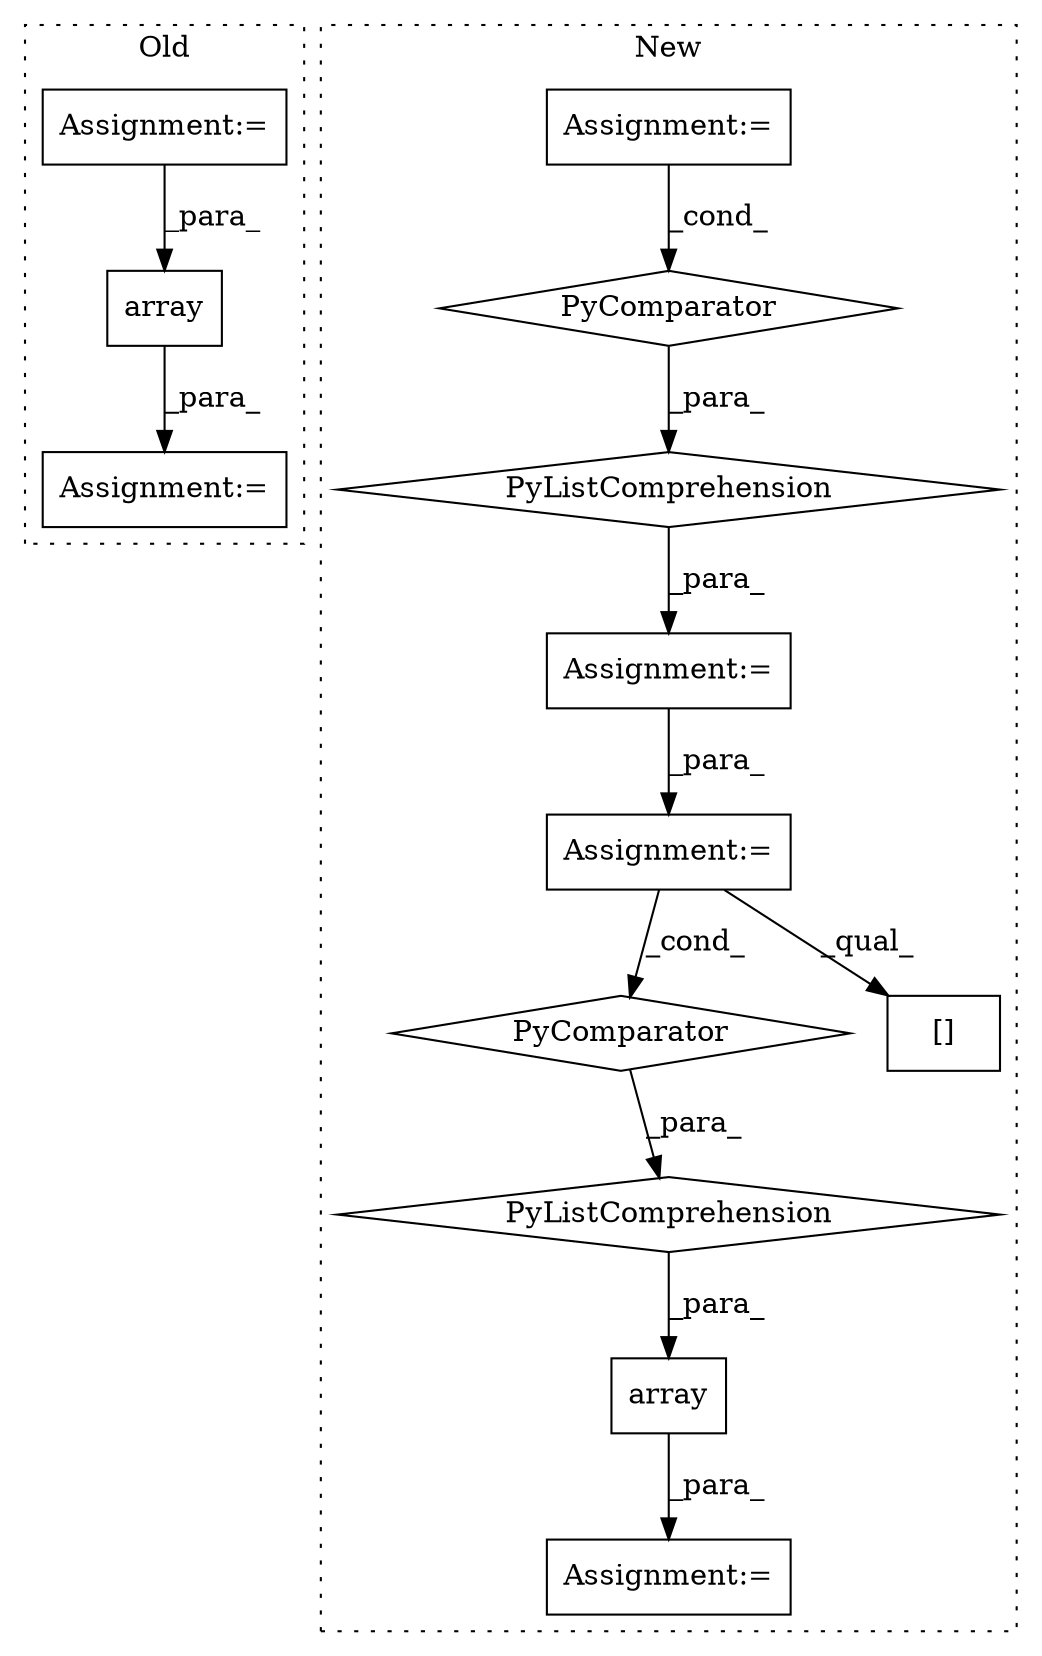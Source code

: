 digraph G {
subgraph cluster0 {
1 [label="array" a="32" s="3585,3622" l="6,1" shape="box"];
7 [label="Assignment:=" a="7" s="3696" l="1" shape="box"];
8 [label="Assignment:=" a="7" s="3522" l="1" shape="box"];
label = "Old";
style="dotted";
}
subgraph cluster1 {
2 [label="PyComparator" a="113" s="4526" l="25" shape="diamond"];
3 [label="Assignment:=" a="7" s="4239" l="24" shape="box"];
4 [label="PyListComprehension" a="109" s="4432" l="127" shape="diamond"];
5 [label="Assignment:=" a="7" s="4648" l="1" shape="box"];
6 [label="array" a="32" s="4415,4559" l="17,-5" shape="box"];
9 [label="[]" a="2" s="4432,4457" l="2,1" shape="box"];
10 [label="PyListComprehension" a="109" s="4023" l="94" shape="diamond"];
11 [label="PyComparator" a="113" s="4092" l="17" shape="diamond"];
12 [label="Assignment:=" a="7" s="4011" l="12" shape="box"];
13 [label="Assignment:=" a="7" s="4092" l="17" shape="box"];
label = "New";
style="dotted";
}
1 -> 7 [label="_para_"];
2 -> 4 [label="_para_"];
3 -> 9 [label="_qual_"];
3 -> 2 [label="_cond_"];
4 -> 6 [label="_para_"];
6 -> 5 [label="_para_"];
8 -> 1 [label="_para_"];
10 -> 12 [label="_para_"];
11 -> 10 [label="_para_"];
12 -> 3 [label="_para_"];
13 -> 11 [label="_cond_"];
}